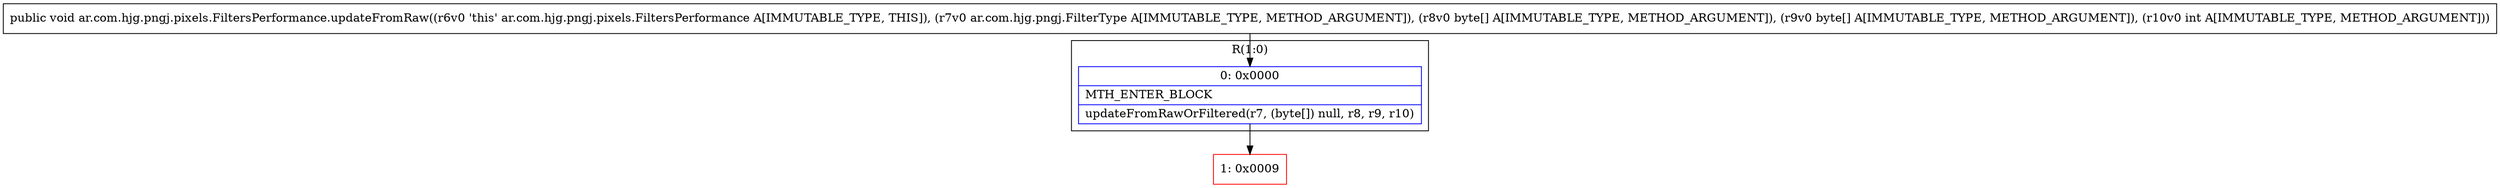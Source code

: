 digraph "CFG forar.com.hjg.pngj.pixels.FiltersPerformance.updateFromRaw(Lar\/com\/hjg\/pngj\/FilterType;[B[BI)V" {
subgraph cluster_Region_1545354048 {
label = "R(1:0)";
node [shape=record,color=blue];
Node_0 [shape=record,label="{0\:\ 0x0000|MTH_ENTER_BLOCK\l|updateFromRawOrFiltered(r7, (byte[]) null, r8, r9, r10)\l}"];
}
Node_1 [shape=record,color=red,label="{1\:\ 0x0009}"];
MethodNode[shape=record,label="{public void ar.com.hjg.pngj.pixels.FiltersPerformance.updateFromRaw((r6v0 'this' ar.com.hjg.pngj.pixels.FiltersPerformance A[IMMUTABLE_TYPE, THIS]), (r7v0 ar.com.hjg.pngj.FilterType A[IMMUTABLE_TYPE, METHOD_ARGUMENT]), (r8v0 byte[] A[IMMUTABLE_TYPE, METHOD_ARGUMENT]), (r9v0 byte[] A[IMMUTABLE_TYPE, METHOD_ARGUMENT]), (r10v0 int A[IMMUTABLE_TYPE, METHOD_ARGUMENT])) }"];
MethodNode -> Node_0;
Node_0 -> Node_1;
}

